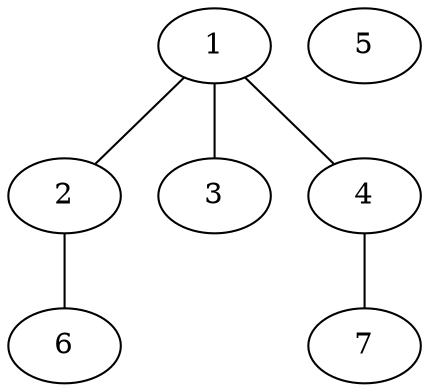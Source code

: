 graph molecule_4192 {
	1	 [chem=C];
	2	 [chem=O];
	1 -- 2	 [valence=1];
	3	 [chem=O];
	1 -- 3	 [valence=2];
	4	 [chem=O];
	1 -- 4	 [valence=1];
	6	 [chem=H];
	2 -- 6	 [valence=1];
	7	 [chem=H];
	4 -- 7	 [valence=1];
	5	 [chem=Na];
}
